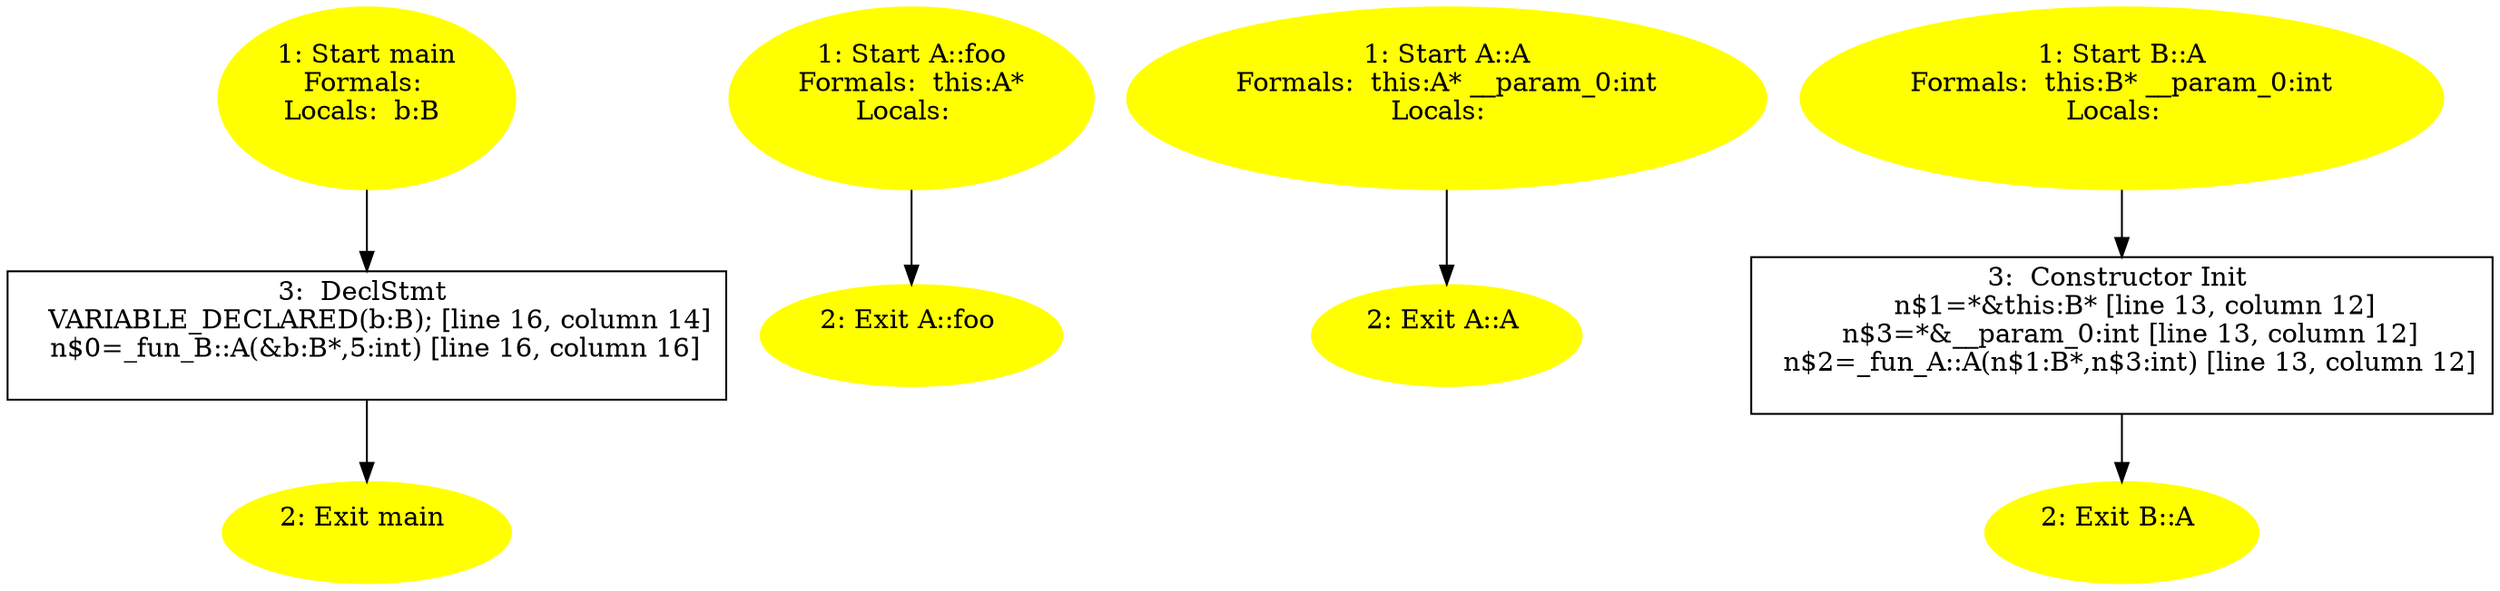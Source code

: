 /* @generated */
digraph cfg {
"main.fad58de7366495db4650cfefac2fcd61_1" [label="1: Start main\nFormals: \nLocals:  b:B \n  " color=yellow style=filled]
	

	 "main.fad58de7366495db4650cfefac2fcd61_1" -> "main.fad58de7366495db4650cfefac2fcd61_3" ;
"main.fad58de7366495db4650cfefac2fcd61_2" [label="2: Exit main \n  " color=yellow style=filled]
	

"main.fad58de7366495db4650cfefac2fcd61_3" [label="3:  DeclStmt \n   VARIABLE_DECLARED(b:B); [line 16, column 14]\n  n$0=_fun_B::A(&b:B*,5:int) [line 16, column 16]\n " shape="box"]
	

	 "main.fad58de7366495db4650cfefac2fcd61_3" -> "main.fad58de7366495db4650cfefac2fcd61_2" ;
"foo#A#(11285596688767843576).de1b7dc3a8a24aa7cc49648c6a039113_1" [label="1: Start A::foo\nFormals:  this:A*\nLocals:  \n  " color=yellow style=filled]
	

	 "foo#A#(11285596688767843576).de1b7dc3a8a24aa7cc49648c6a039113_1" -> "foo#A#(11285596688767843576).de1b7dc3a8a24aa7cc49648c6a039113_2" ;
"foo#A#(11285596688767843576).de1b7dc3a8a24aa7cc49648c6a039113_2" [label="2: Exit A::foo \n  " color=yellow style=filled]
	

"A#A#{14779048587651412014}.4ba2c6594c8960564bedc7b6cbdf6ae0_1" [label="1: Start A::A\nFormals:  this:A* __param_0:int\nLocals:  \n  " color=yellow style=filled]
	

	 "A#A#{14779048587651412014}.4ba2c6594c8960564bedc7b6cbdf6ae0_1" -> "A#A#{14779048587651412014}.4ba2c6594c8960564bedc7b6cbdf6ae0_2" ;
"A#A#{14779048587651412014}.4ba2c6594c8960564bedc7b6cbdf6ae0_2" [label="2: Exit A::A \n  " color=yellow style=filled]
	

"A#B#{18258347749069050656}.8db05fedcc195ce779d29dca399277d8_1" [label="1: Start B::A\nFormals:  this:B* __param_0:int\nLocals:  \n  " color=yellow style=filled]
	

	 "A#B#{18258347749069050656}.8db05fedcc195ce779d29dca399277d8_1" -> "A#B#{18258347749069050656}.8db05fedcc195ce779d29dca399277d8_3" ;
"A#B#{18258347749069050656}.8db05fedcc195ce779d29dca399277d8_2" [label="2: Exit B::A \n  " color=yellow style=filled]
	

"A#B#{18258347749069050656}.8db05fedcc195ce779d29dca399277d8_3" [label="3:  Constructor Init \n   n$1=*&this:B* [line 13, column 12]\n  n$3=*&__param_0:int [line 13, column 12]\n  n$2=_fun_A::A(n$1:B*,n$3:int) [line 13, column 12]\n " shape="box"]
	

	 "A#B#{18258347749069050656}.8db05fedcc195ce779d29dca399277d8_3" -> "A#B#{18258347749069050656}.8db05fedcc195ce779d29dca399277d8_2" ;
}
